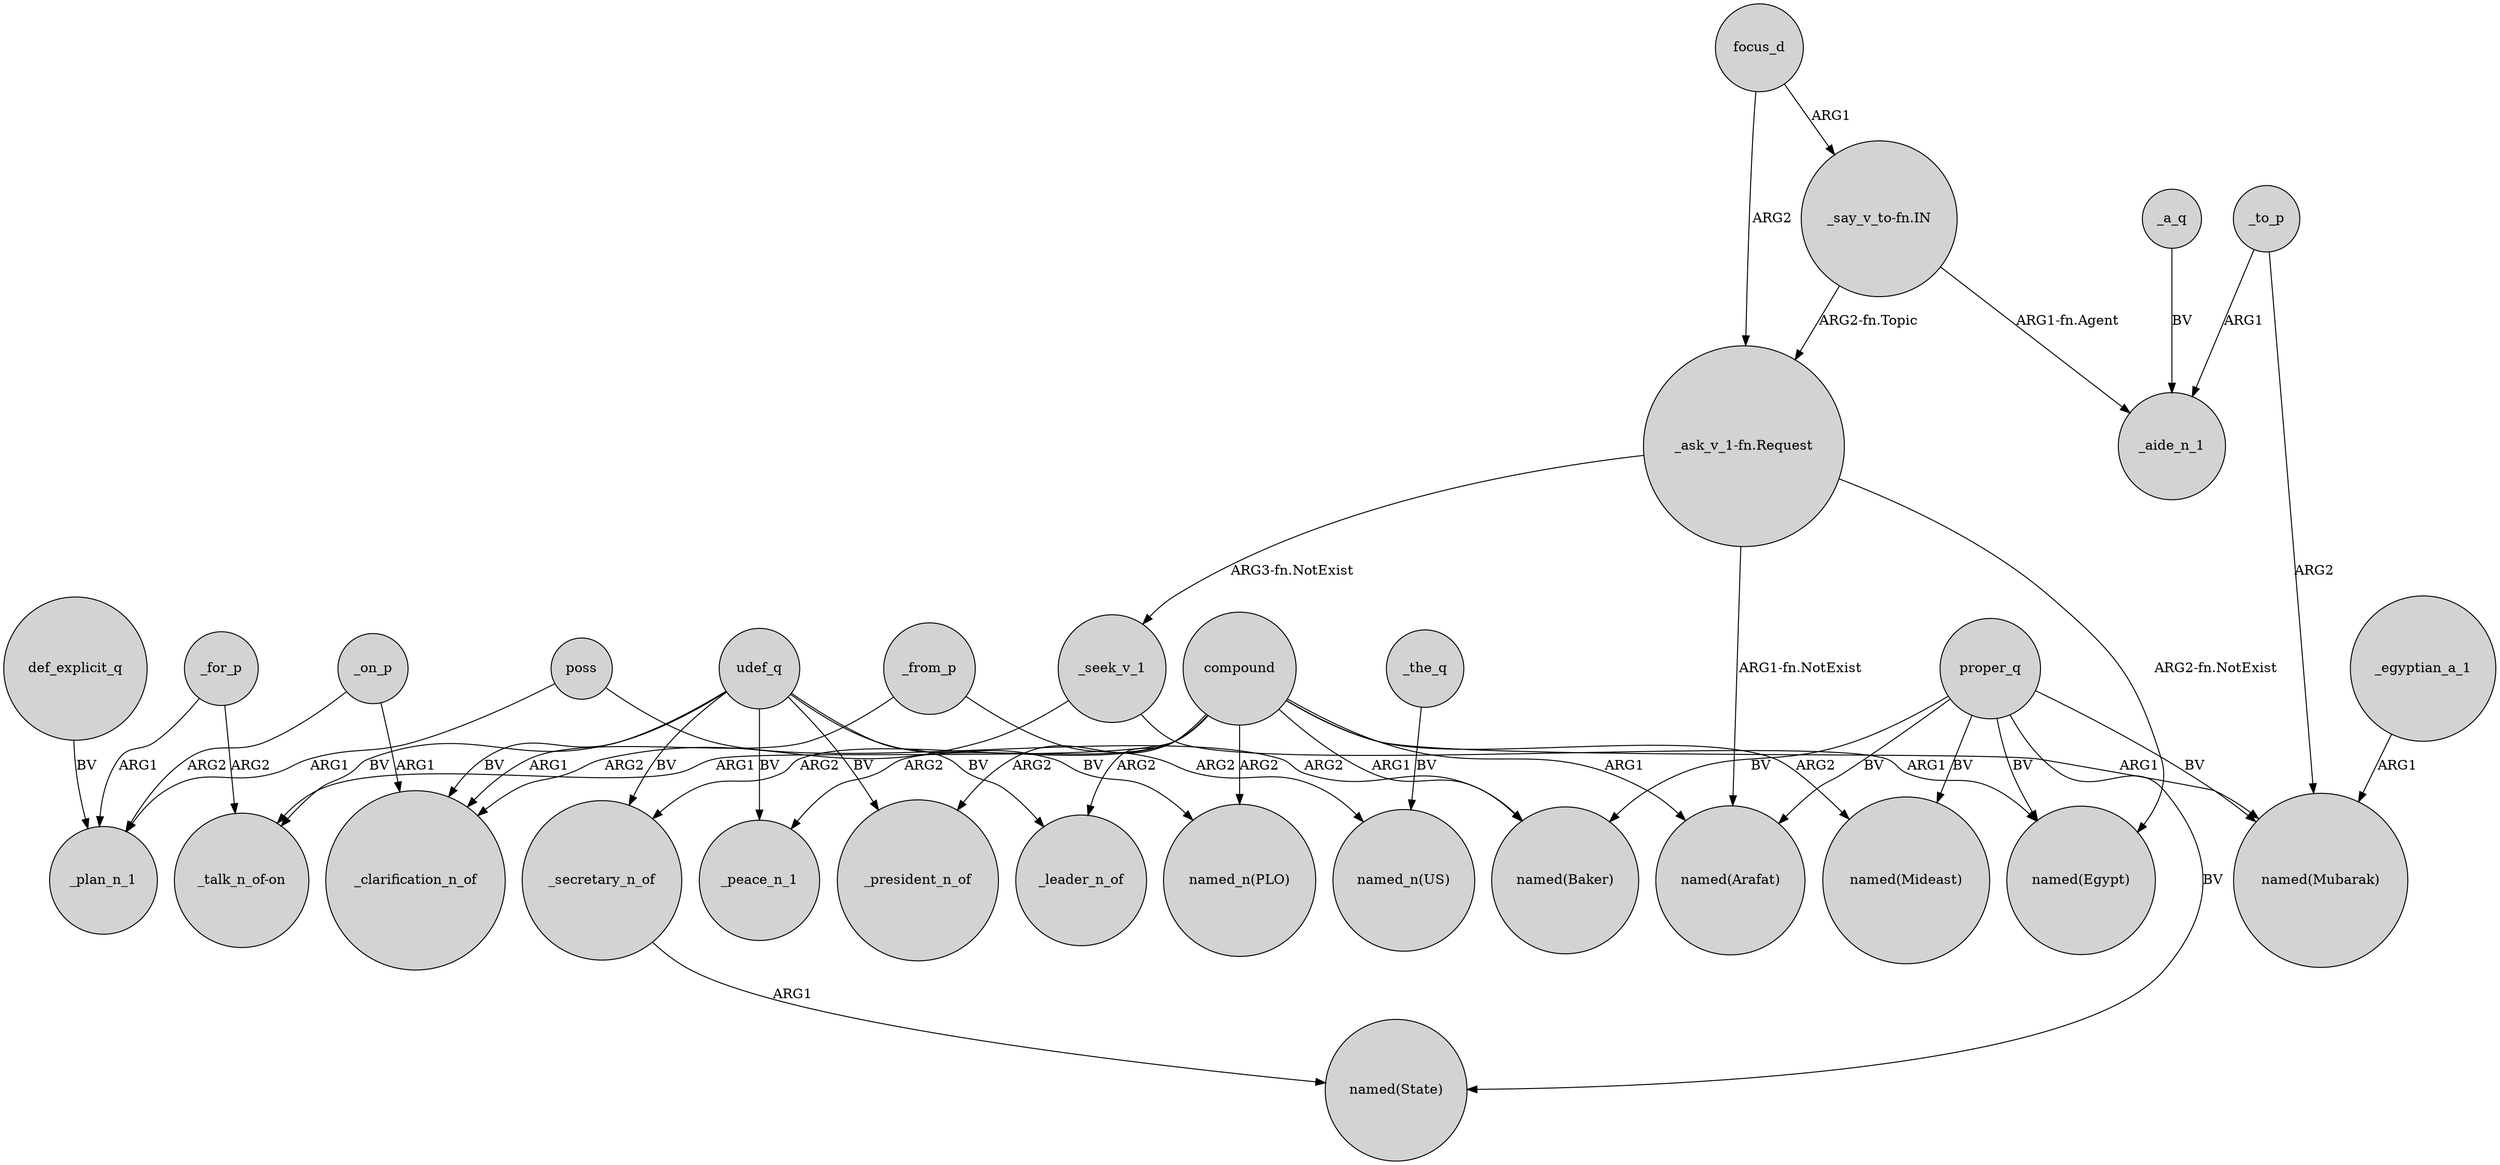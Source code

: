 digraph {
	node [shape=circle style=filled]
	poss -> _plan_n_1 [label=ARG1]
	compound -> _secretary_n_of [label=ARG2]
	udef_q -> _secretary_n_of [label=BV]
	_seek_v_1 -> "named(Egypt)" [label=ARG1]
	compound -> _president_n_of [label=ARG2]
	udef_q -> _peace_n_1 [label=BV]
	compound -> _leader_n_of [label=ARG2]
	_for_p -> "_talk_n_of-on" [label=ARG2]
	_from_p -> "named_n(US)" [label=ARG2]
	def_explicit_q -> _plan_n_1 [label=BV]
	compound -> "_talk_n_of-on" [label=ARG1]
	_seek_v_1 -> _clarification_n_of [label=ARG2]
	_egyptian_a_1 -> "named(Mubarak)" [label=ARG1]
	_a_q -> _aide_n_1 [label=BV]
	"_ask_v_1-fn.Request" -> "named(Arafat)" [label="ARG1-fn.NotExist"]
	_the_q -> "named_n(US)" [label=BV]
	compound -> "named(Arafat)" [label=ARG1]
	proper_q -> "named(Mubarak)" [label=BV]
	"_ask_v_1-fn.Request" -> "named(Egypt)" [label="ARG2-fn.NotExist"]
	_on_p -> _plan_n_1 [label=ARG2]
	_for_p -> _plan_n_1 [label=ARG1]
	proper_q -> "named(Baker)" [label=BV]
	"_say_v_to-fn.IN" -> _aide_n_1 [label="ARG1-fn.Agent"]
	compound -> _peace_n_1 [label=ARG2]
	"_say_v_to-fn.IN" -> "_ask_v_1-fn.Request" [label="ARG2-fn.Topic"]
	compound -> "named(Mubarak)" [label=ARG1]
	compound -> "named(Mideast)" [label=ARG2]
	_on_p -> _clarification_n_of [label=ARG1]
	udef_q -> "_talk_n_of-on" [label=BV]
	udef_q -> _president_n_of [label=BV]
	udef_q -> _leader_n_of [label=BV]
	_secretary_n_of -> "named(State)" [label=ARG1]
	udef_q -> _clarification_n_of [label=BV]
	"_ask_v_1-fn.Request" -> _seek_v_1 [label="ARG3-fn.NotExist"]
	proper_q -> "named(Arafat)" [label=BV]
	_to_p -> _aide_n_1 [label=ARG1]
	proper_q -> "named(State)" [label=BV]
	proper_q -> "named(Mideast)" [label=BV]
	compound -> "named(Baker)" [label=ARG1]
	focus_d -> "_ask_v_1-fn.Request" [label=ARG2]
	udef_q -> "named_n(PLO)" [label=BV]
	proper_q -> "named(Egypt)" [label=BV]
	_from_p -> _clarification_n_of [label=ARG1]
	_to_p -> "named(Mubarak)" [label=ARG2]
	poss -> "named(Baker)" [label=ARG2]
	focus_d -> "_say_v_to-fn.IN" [label=ARG1]
	compound -> "named_n(PLO)" [label=ARG2]
}
